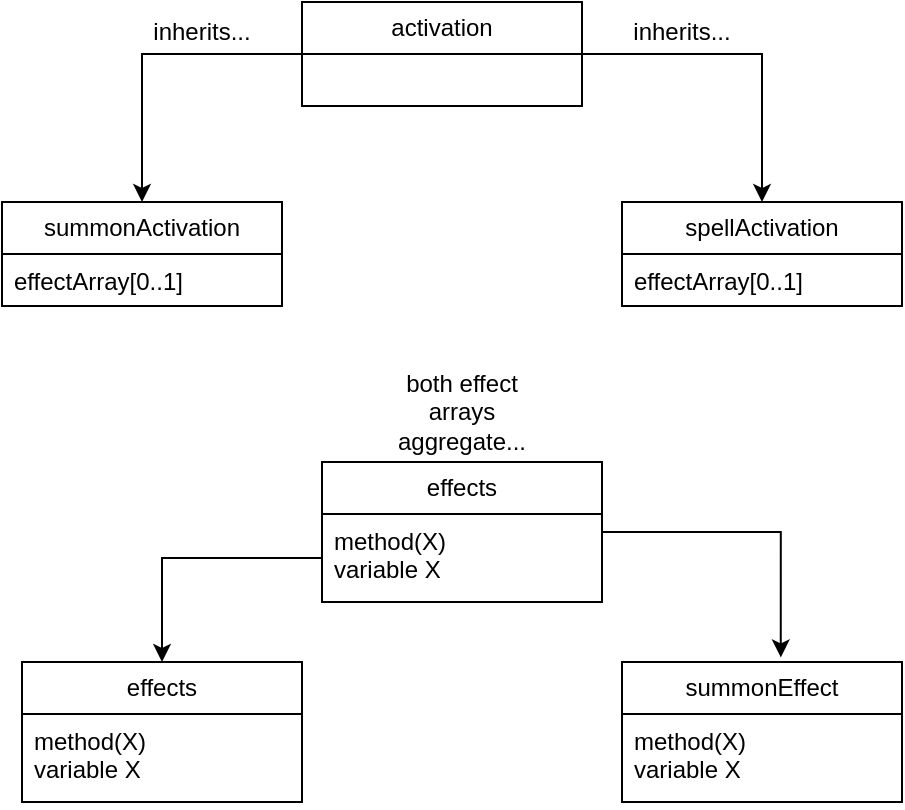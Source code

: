 <mxfile version="21.3.2" type="device">
  <diagram name="Page-1" id="dVcZw-Koq03xnUmc1Fyg">
    <mxGraphModel dx="794" dy="373" grid="1" gridSize="10" guides="1" tooltips="1" connect="1" arrows="1" fold="1" page="1" pageScale="1" pageWidth="850" pageHeight="1100" math="0" shadow="0">
      <root>
        <mxCell id="0" />
        <mxCell id="1" parent="0" />
        <mxCell id="9hvfrUyoxEEgi7Edieam-24" style="edgeStyle=orthogonalEdgeStyle;rounded=0;orthogonalLoop=1;jettySize=auto;html=1;entryX=0.5;entryY=0;entryDx=0;entryDy=0;" edge="1" parent="1" source="9hvfrUyoxEEgi7Edieam-15" target="9hvfrUyoxEEgi7Edieam-19">
          <mxGeometry relative="1" as="geometry" />
        </mxCell>
        <mxCell id="9hvfrUyoxEEgi7Edieam-29" style="edgeStyle=orthogonalEdgeStyle;rounded=0;orthogonalLoop=1;jettySize=auto;html=1;entryX=0.5;entryY=0;entryDx=0;entryDy=0;" edge="1" parent="1" source="9hvfrUyoxEEgi7Edieam-15" target="9hvfrUyoxEEgi7Edieam-27">
          <mxGeometry relative="1" as="geometry">
            <mxPoint x="510" y="340" as="targetPoint" />
          </mxGeometry>
        </mxCell>
        <mxCell id="9hvfrUyoxEEgi7Edieam-15" value="activation" style="swimlane;fontStyle=0;childLayout=stackLayout;horizontal=1;startSize=26;fillColor=none;horizontalStack=0;resizeParent=1;resizeParentMax=0;resizeLast=0;collapsible=1;marginBottom=0;whiteSpace=wrap;html=1;" vertex="1" parent="1">
          <mxGeometry x="290" y="250" width="140" height="52" as="geometry" />
        </mxCell>
        <mxCell id="9hvfrUyoxEEgi7Edieam-19" value="summonActivation" style="swimlane;fontStyle=0;childLayout=stackLayout;horizontal=1;startSize=26;fillColor=none;horizontalStack=0;resizeParent=1;resizeParentMax=0;resizeLast=0;collapsible=1;marginBottom=0;whiteSpace=wrap;html=1;" vertex="1" parent="1">
          <mxGeometry x="140" y="350" width="140" height="52" as="geometry" />
        </mxCell>
        <mxCell id="9hvfrUyoxEEgi7Edieam-20" value="effectArray[0..1]" style="text;strokeColor=none;fillColor=none;align=left;verticalAlign=top;spacingLeft=4;spacingRight=4;overflow=hidden;rotatable=0;points=[[0,0.5],[1,0.5]];portConstraint=eastwest;whiteSpace=wrap;html=1;" vertex="1" parent="9hvfrUyoxEEgi7Edieam-19">
          <mxGeometry y="26" width="140" height="26" as="geometry" />
        </mxCell>
        <mxCell id="9hvfrUyoxEEgi7Edieam-26" value="inherits..." style="text;html=1;strokeColor=none;fillColor=none;align=center;verticalAlign=middle;whiteSpace=wrap;rounded=0;" vertex="1" parent="1">
          <mxGeometry x="210" y="250" width="60" height="30" as="geometry" />
        </mxCell>
        <mxCell id="9hvfrUyoxEEgi7Edieam-27" value="spellActivation" style="swimlane;fontStyle=0;childLayout=stackLayout;horizontal=1;startSize=26;fillColor=none;horizontalStack=0;resizeParent=1;resizeParentMax=0;resizeLast=0;collapsible=1;marginBottom=0;whiteSpace=wrap;html=1;" vertex="1" parent="1">
          <mxGeometry x="450" y="350" width="140" height="52" as="geometry" />
        </mxCell>
        <mxCell id="9hvfrUyoxEEgi7Edieam-28" value="effectArray[0..1]" style="text;strokeColor=none;fillColor=none;align=left;verticalAlign=top;spacingLeft=4;spacingRight=4;overflow=hidden;rotatable=0;points=[[0,0.5],[1,0.5]];portConstraint=eastwest;whiteSpace=wrap;html=1;" vertex="1" parent="9hvfrUyoxEEgi7Edieam-27">
          <mxGeometry y="26" width="140" height="26" as="geometry" />
        </mxCell>
        <mxCell id="9hvfrUyoxEEgi7Edieam-30" value="inherits..." style="text;html=1;strokeColor=none;fillColor=none;align=center;verticalAlign=middle;whiteSpace=wrap;rounded=0;" vertex="1" parent="1">
          <mxGeometry x="450" y="250" width="60" height="30" as="geometry" />
        </mxCell>
        <mxCell id="9hvfrUyoxEEgi7Edieam-40" style="edgeStyle=orthogonalEdgeStyle;rounded=0;orthogonalLoop=1;jettySize=auto;html=1;entryX=0.567;entryY=-0.033;entryDx=0;entryDy=0;entryPerimeter=0;" edge="1" parent="1" source="9hvfrUyoxEEgi7Edieam-31" target="9hvfrUyoxEEgi7Edieam-38">
          <mxGeometry relative="1" as="geometry" />
        </mxCell>
        <mxCell id="9hvfrUyoxEEgi7Edieam-31" value="effects" style="swimlane;fontStyle=0;childLayout=stackLayout;horizontal=1;startSize=26;fillColor=none;horizontalStack=0;resizeParent=1;resizeParentMax=0;resizeLast=0;collapsible=1;marginBottom=0;whiteSpace=wrap;html=1;" vertex="1" parent="1">
          <mxGeometry x="300" y="480" width="140" height="70" as="geometry" />
        </mxCell>
        <mxCell id="9hvfrUyoxEEgi7Edieam-32" value="method(X)&lt;br&gt;variable X" style="text;strokeColor=none;fillColor=none;align=left;verticalAlign=top;spacingLeft=4;spacingRight=4;overflow=hidden;rotatable=0;points=[[0,0.5],[1,0.5]];portConstraint=eastwest;whiteSpace=wrap;html=1;" vertex="1" parent="9hvfrUyoxEEgi7Edieam-31">
          <mxGeometry y="26" width="140" height="44" as="geometry" />
        </mxCell>
        <mxCell id="9hvfrUyoxEEgi7Edieam-33" value="both effect arrays aggregate..." style="text;html=1;strokeColor=none;fillColor=none;align=center;verticalAlign=middle;whiteSpace=wrap;rounded=0;" vertex="1" parent="1">
          <mxGeometry x="340" y="440" width="60" height="30" as="geometry" />
        </mxCell>
        <mxCell id="9hvfrUyoxEEgi7Edieam-36" value="effects" style="swimlane;fontStyle=0;childLayout=stackLayout;horizontal=1;startSize=26;fillColor=none;horizontalStack=0;resizeParent=1;resizeParentMax=0;resizeLast=0;collapsible=1;marginBottom=0;whiteSpace=wrap;html=1;" vertex="1" parent="1">
          <mxGeometry x="150" y="580" width="140" height="70" as="geometry" />
        </mxCell>
        <mxCell id="9hvfrUyoxEEgi7Edieam-37" value="method(X)&lt;br&gt;variable X" style="text;strokeColor=none;fillColor=none;align=left;verticalAlign=top;spacingLeft=4;spacingRight=4;overflow=hidden;rotatable=0;points=[[0,0.5],[1,0.5]];portConstraint=eastwest;whiteSpace=wrap;html=1;" vertex="1" parent="9hvfrUyoxEEgi7Edieam-36">
          <mxGeometry y="26" width="140" height="44" as="geometry" />
        </mxCell>
        <mxCell id="9hvfrUyoxEEgi7Edieam-38" value="summonEffect" style="swimlane;fontStyle=0;childLayout=stackLayout;horizontal=1;startSize=26;fillColor=none;horizontalStack=0;resizeParent=1;resizeParentMax=0;resizeLast=0;collapsible=1;marginBottom=0;whiteSpace=wrap;html=1;" vertex="1" parent="1">
          <mxGeometry x="450" y="580" width="140" height="70" as="geometry" />
        </mxCell>
        <mxCell id="9hvfrUyoxEEgi7Edieam-39" value="method(X)&lt;br&gt;variable X" style="text;strokeColor=none;fillColor=none;align=left;verticalAlign=top;spacingLeft=4;spacingRight=4;overflow=hidden;rotatable=0;points=[[0,0.5],[1,0.5]];portConstraint=eastwest;whiteSpace=wrap;html=1;" vertex="1" parent="9hvfrUyoxEEgi7Edieam-38">
          <mxGeometry y="26" width="140" height="44" as="geometry" />
        </mxCell>
        <mxCell id="9hvfrUyoxEEgi7Edieam-41" style="edgeStyle=orthogonalEdgeStyle;rounded=0;orthogonalLoop=1;jettySize=auto;html=1;entryX=0.5;entryY=0;entryDx=0;entryDy=0;" edge="1" parent="1" source="9hvfrUyoxEEgi7Edieam-32" target="9hvfrUyoxEEgi7Edieam-36">
          <mxGeometry relative="1" as="geometry" />
        </mxCell>
      </root>
    </mxGraphModel>
  </diagram>
</mxfile>
